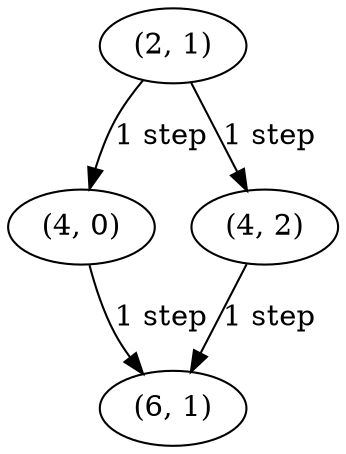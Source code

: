 digraph K {
"(2, 1)" -> "(4, 0)" [label="1 step"];
"(4, 0)" -> "(6, 1)" [label="1 step"];
"(2, 1)" -> "(4, 2)" [label="1 step"];
"(4, 2)" -> "(6, 1)" [label="1 step"];
"(2, 1)" [label="(2, 1)"];
"(6, 1)" [label="(6, 1)"];
}
